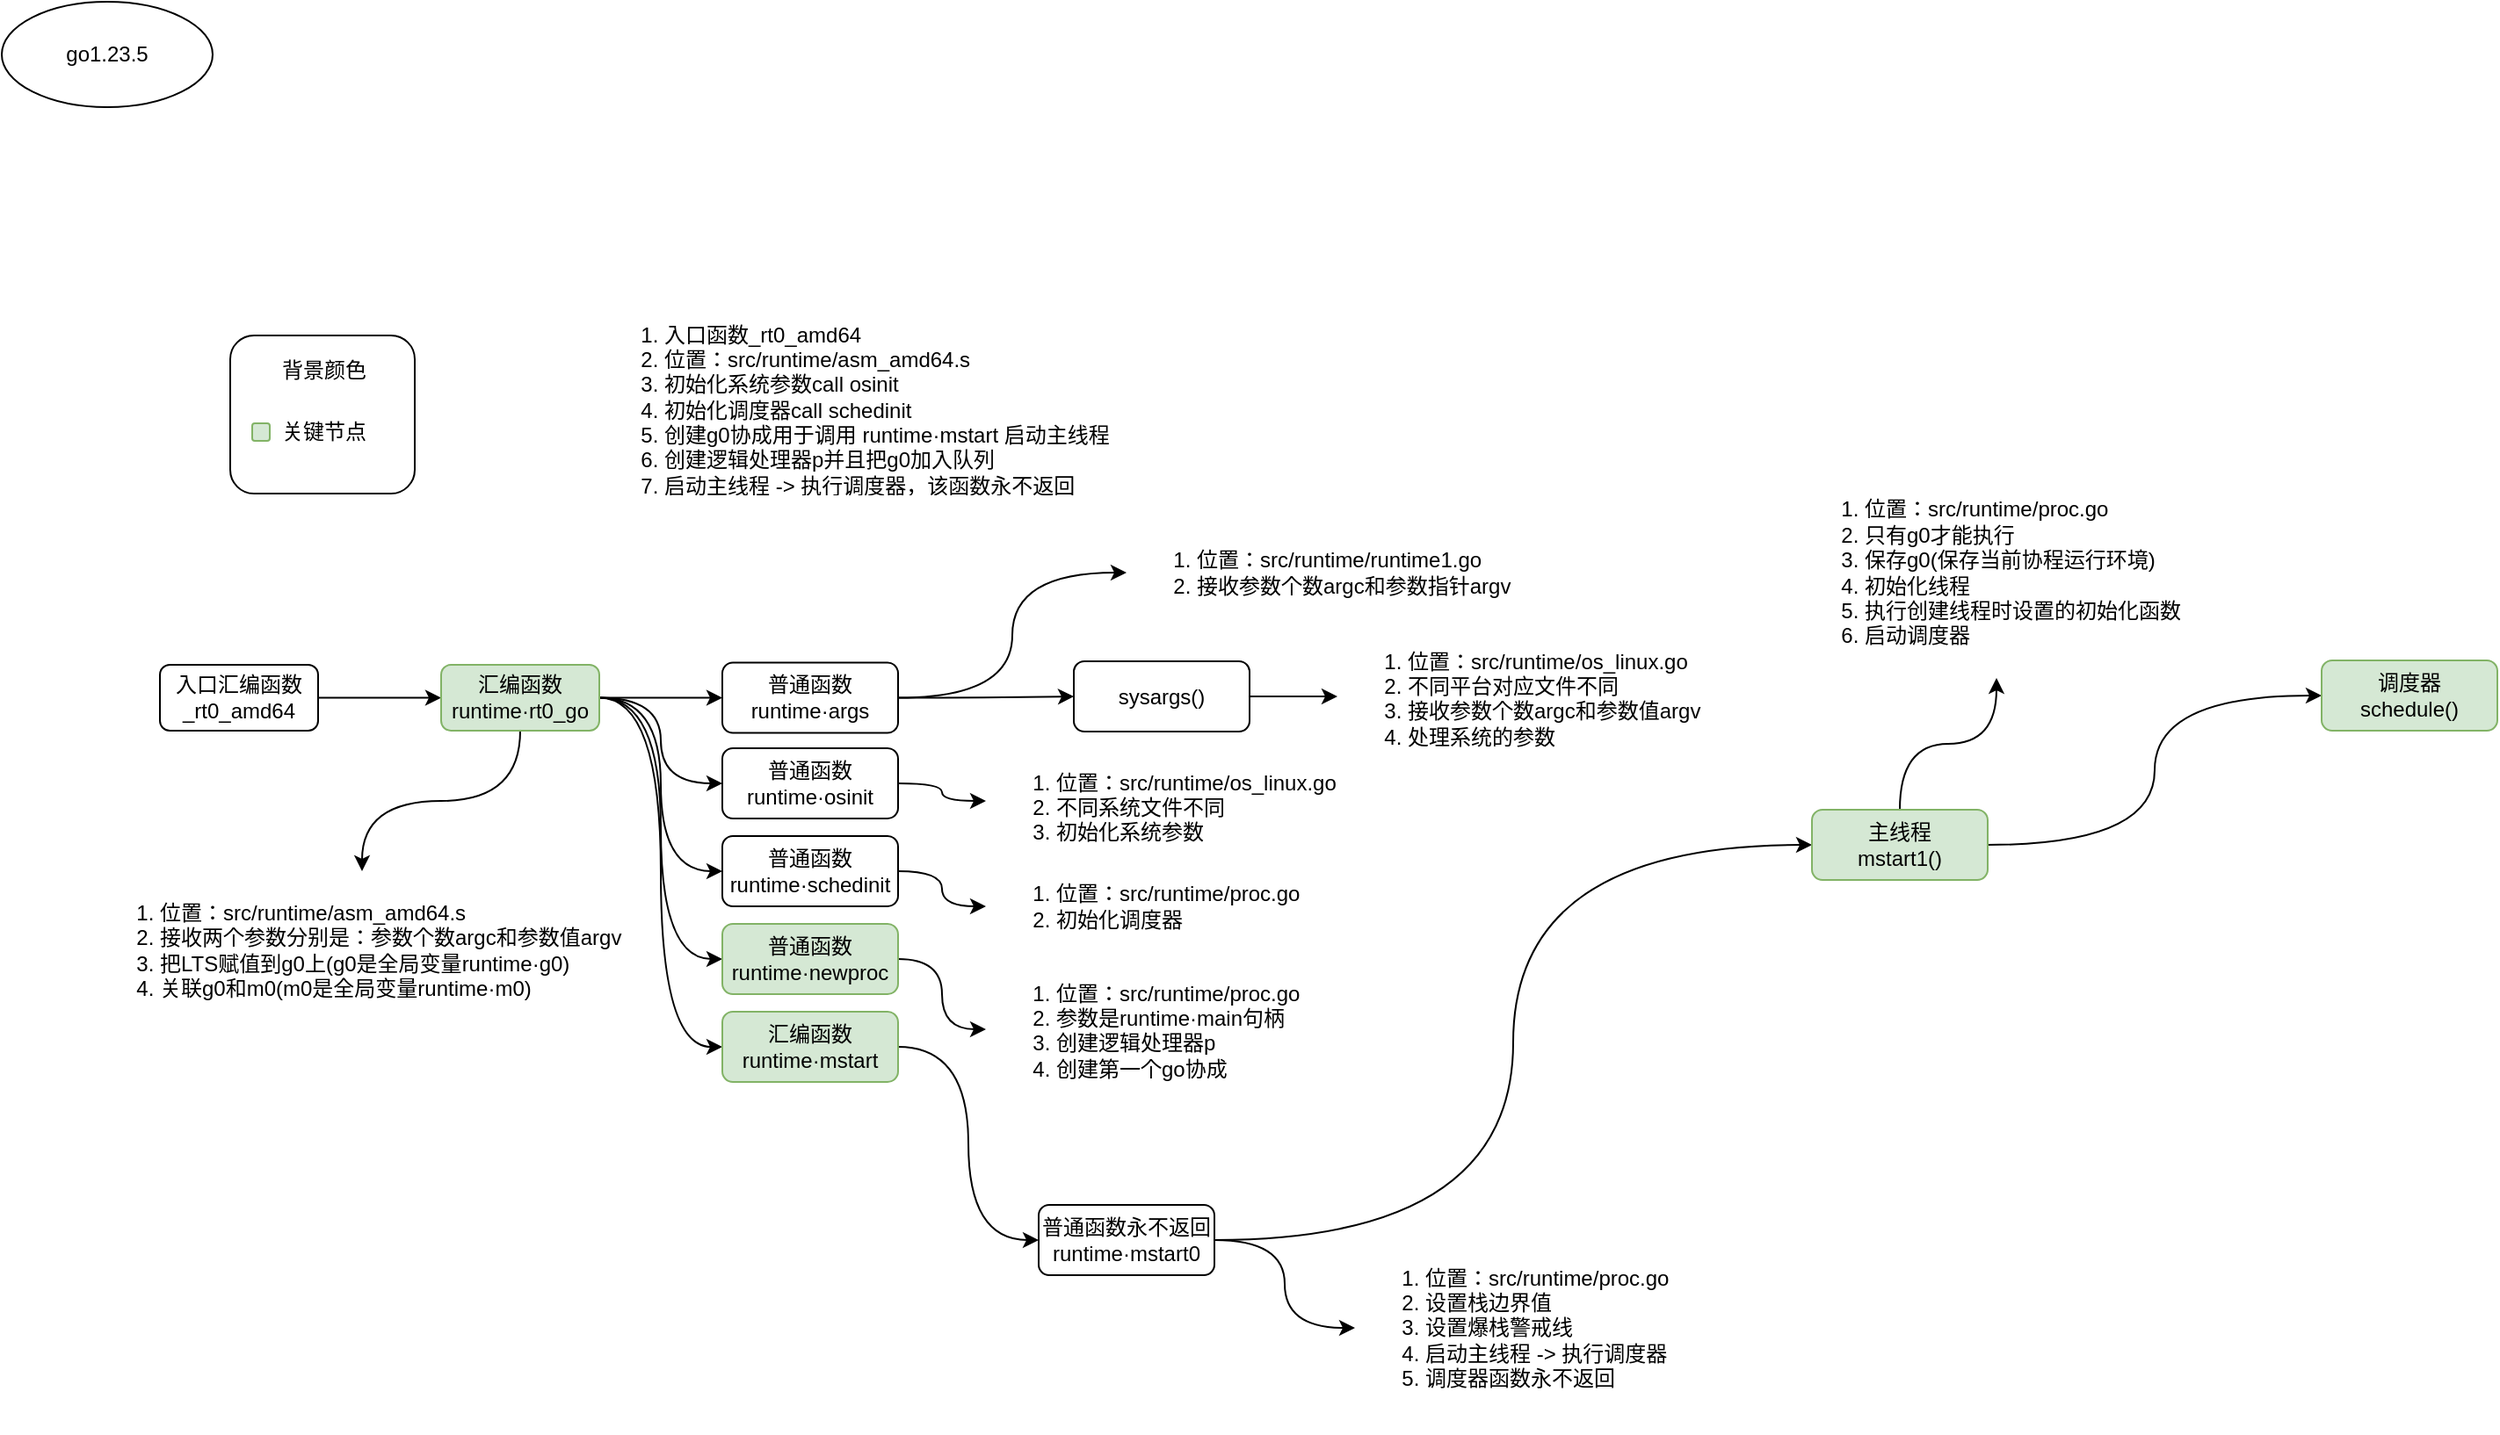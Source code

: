 <mxfile version="14.6.13" type="device"><diagram id="-mBx3Ixp7dYao347Tj0u" name="第 1 页"><mxGraphModel dx="744" dy="641" grid="1" gridSize="10" guides="1" tooltips="1" connect="1" arrows="1" fold="1" page="1" pageScale="1" pageWidth="827" pageHeight="1169" math="0" shadow="0"><root><mxCell id="0"/><mxCell id="1" parent="0"/><mxCell id="geAd1bpVaWgyXcSrwKbX-6" style="edgeStyle=orthogonalEdgeStyle;rounded=0;orthogonalLoop=1;jettySize=auto;html=1;entryX=0;entryY=0.5;entryDx=0;entryDy=0;" edge="1" parent="1" source="geAd1bpVaWgyXcSrwKbX-2" target="geAd1bpVaWgyXcSrwKbX-5"><mxGeometry relative="1" as="geometry"/></mxCell><mxCell id="geAd1bpVaWgyXcSrwKbX-2" value="入口汇编函数&lt;br&gt;_rt0_amd64" style="rounded=1;whiteSpace=wrap;html=1;" vertex="1" parent="1"><mxGeometry x="200" y="447.5" width="90" height="37.5" as="geometry"/></mxCell><mxCell id="geAd1bpVaWgyXcSrwKbX-3" value="&lt;span&gt;go1.23.5&lt;/span&gt;" style="ellipse;whiteSpace=wrap;html=1;" vertex="1" parent="1"><mxGeometry x="110" y="70" width="120" height="60" as="geometry"/></mxCell><mxCell id="geAd1bpVaWgyXcSrwKbX-38" style="edgeStyle=orthogonalEdgeStyle;curved=1;rounded=0;orthogonalLoop=1;jettySize=auto;html=1;fontSize=12;strokeWidth=1;" edge="1" parent="1" source="geAd1bpVaWgyXcSrwKbX-5" target="geAd1bpVaWgyXcSrwKbX-30"><mxGeometry relative="1" as="geometry"/></mxCell><mxCell id="geAd1bpVaWgyXcSrwKbX-53" style="edgeStyle=orthogonalEdgeStyle;curved=1;rounded=0;orthogonalLoop=1;jettySize=auto;html=1;entryX=0;entryY=0.5;entryDx=0;entryDy=0;fontSize=12;strokeWidth=1;" edge="1" parent="1" source="geAd1bpVaWgyXcSrwKbX-5" target="geAd1bpVaWgyXcSrwKbX-32"><mxGeometry relative="1" as="geometry"/></mxCell><mxCell id="geAd1bpVaWgyXcSrwKbX-54" style="edgeStyle=orthogonalEdgeStyle;curved=1;rounded=0;orthogonalLoop=1;jettySize=auto;html=1;entryX=0;entryY=0.5;entryDx=0;entryDy=0;fontSize=12;strokeWidth=1;" edge="1" parent="1" source="geAd1bpVaWgyXcSrwKbX-5" target="geAd1bpVaWgyXcSrwKbX-33"><mxGeometry relative="1" as="geometry"/></mxCell><mxCell id="geAd1bpVaWgyXcSrwKbX-55" style="edgeStyle=orthogonalEdgeStyle;curved=1;rounded=0;orthogonalLoop=1;jettySize=auto;html=1;entryX=0;entryY=0.5;entryDx=0;entryDy=0;fontSize=12;strokeWidth=1;" edge="1" parent="1" source="geAd1bpVaWgyXcSrwKbX-5" target="geAd1bpVaWgyXcSrwKbX-34"><mxGeometry relative="1" as="geometry"/></mxCell><mxCell id="geAd1bpVaWgyXcSrwKbX-56" style="edgeStyle=orthogonalEdgeStyle;curved=1;rounded=0;orthogonalLoop=1;jettySize=auto;html=1;entryX=0;entryY=0.5;entryDx=0;entryDy=0;fontSize=12;strokeWidth=1;" edge="1" parent="1" source="geAd1bpVaWgyXcSrwKbX-5" target="geAd1bpVaWgyXcSrwKbX-39"><mxGeometry relative="1" as="geometry"/></mxCell><mxCell id="geAd1bpVaWgyXcSrwKbX-57" style="edgeStyle=orthogonalEdgeStyle;curved=1;rounded=0;orthogonalLoop=1;jettySize=auto;html=1;entryX=0;entryY=0.5;entryDx=0;entryDy=0;fontSize=12;strokeWidth=1;" edge="1" parent="1" source="geAd1bpVaWgyXcSrwKbX-5" target="geAd1bpVaWgyXcSrwKbX-40"><mxGeometry relative="1" as="geometry"/></mxCell><mxCell id="geAd1bpVaWgyXcSrwKbX-5" value="汇编函数&lt;br&gt;runtime·rt0_go" style="rounded=1;whiteSpace=wrap;html=1;fillColor=#d5e8d4;strokeColor=#82b366;" vertex="1" parent="1"><mxGeometry x="360" y="447.5" width="90" height="37.5" as="geometry"/></mxCell><mxCell id="geAd1bpVaWgyXcSrwKbX-30" value="&lt;ol style=&quot;font-size: 12px&quot;&gt;&lt;li style=&quot;font-size: 12px&quot;&gt;位置：src/runtime/asm_amd64.s&lt;/li&gt;&lt;li style=&quot;font-size: 12px&quot;&gt;接收两个参数分别是：参数个数argc和参数值argv&lt;/li&gt;&lt;li style=&quot;font-size: 12px&quot;&gt;把LTS赋值到g0上(g0是全局变量&lt;span style=&quot;font-size: 12px&quot;&gt;runtime·g0)&lt;/span&gt;&lt;/li&gt;&lt;li style=&quot;font-size: 12px&quot;&gt;&lt;span style=&quot;font-size: 12px&quot;&gt;关联g0和m0(m0是全局变量runtime·m0)&lt;/span&gt;&lt;/li&gt;&lt;/ol&gt;" style="text;strokeColor=none;fillColor=none;html=1;verticalAlign=middle;overflow=hidden;align=left;spacing=0;labelBorderColor=none;labelBackgroundColor=none;imageWidth=24;imageHeight=24;arcSize=12;fontSize=12;absoluteArcSize=0;fillOpacity=100;" vertex="1" parent="1"><mxGeometry x="160" y="565" width="310" height="90" as="geometry"/></mxCell><mxCell id="geAd1bpVaWgyXcSrwKbX-60" style="edgeStyle=orthogonalEdgeStyle;curved=1;rounded=0;orthogonalLoop=1;jettySize=auto;html=1;entryX=0;entryY=0.5;entryDx=0;entryDy=0;fontSize=12;strokeWidth=1;" edge="1" parent="1" source="geAd1bpVaWgyXcSrwKbX-32" target="geAd1bpVaWgyXcSrwKbX-59"><mxGeometry relative="1" as="geometry"/></mxCell><mxCell id="geAd1bpVaWgyXcSrwKbX-62" style="edgeStyle=orthogonalEdgeStyle;curved=1;rounded=0;orthogonalLoop=1;jettySize=auto;html=1;fontSize=12;strokeWidth=1;" edge="1" parent="1" source="geAd1bpVaWgyXcSrwKbX-32" target="geAd1bpVaWgyXcSrwKbX-61"><mxGeometry relative="1" as="geometry"/></mxCell><mxCell id="geAd1bpVaWgyXcSrwKbX-32" value="普通函数&lt;br&gt;runtime·args" style="rounded=1;whiteSpace=wrap;html=1;labelBackgroundColor=none;align=center;" vertex="1" parent="1"><mxGeometry x="520" y="446.25" width="100" height="40" as="geometry"/></mxCell><mxCell id="geAd1bpVaWgyXcSrwKbX-69" style="edgeStyle=orthogonalEdgeStyle;curved=1;rounded=0;orthogonalLoop=1;jettySize=auto;html=1;fontSize=12;strokeWidth=1;" edge="1" parent="1" source="geAd1bpVaWgyXcSrwKbX-33" target="geAd1bpVaWgyXcSrwKbX-67"><mxGeometry relative="1" as="geometry"/></mxCell><mxCell id="geAd1bpVaWgyXcSrwKbX-33" value="普通函数&lt;br&gt;runtime·osinit" style="rounded=1;whiteSpace=wrap;html=1;labelBackgroundColor=none;align=center;" vertex="1" parent="1"><mxGeometry x="520" y="495" width="100" height="40" as="geometry"/></mxCell><mxCell id="geAd1bpVaWgyXcSrwKbX-68" style="edgeStyle=orthogonalEdgeStyle;curved=1;rounded=0;orthogonalLoop=1;jettySize=auto;html=1;fontSize=12;strokeWidth=1;" edge="1" parent="1" source="geAd1bpVaWgyXcSrwKbX-34" target="geAd1bpVaWgyXcSrwKbX-66"><mxGeometry relative="1" as="geometry"/></mxCell><mxCell id="geAd1bpVaWgyXcSrwKbX-34" value="普通函数&lt;br&gt;runtime·schedinit" style="rounded=1;whiteSpace=wrap;html=1;labelBackgroundColor=none;align=center;" vertex="1" parent="1"><mxGeometry x="520" y="545" width="100" height="40" as="geometry"/></mxCell><mxCell id="geAd1bpVaWgyXcSrwKbX-49" style="edgeStyle=orthogonalEdgeStyle;curved=1;rounded=0;orthogonalLoop=1;jettySize=auto;html=1;entryX=0;entryY=0.5;entryDx=0;entryDy=0;fontSize=12;strokeWidth=1;" edge="1" parent="1" source="geAd1bpVaWgyXcSrwKbX-39" target="geAd1bpVaWgyXcSrwKbX-48"><mxGeometry relative="1" as="geometry"/></mxCell><mxCell id="geAd1bpVaWgyXcSrwKbX-39" value="普通函数&lt;br&gt;runtime·newproc" style="rounded=1;whiteSpace=wrap;html=1;labelBackgroundColor=none;align=center;fillColor=#d5e8d4;strokeColor=#82b366;" vertex="1" parent="1"><mxGeometry x="520" y="595" width="100" height="40" as="geometry"/></mxCell><mxCell id="geAd1bpVaWgyXcSrwKbX-52" style="edgeStyle=orthogonalEdgeStyle;curved=1;rounded=0;orthogonalLoop=1;jettySize=auto;html=1;entryX=0;entryY=0.5;entryDx=0;entryDy=0;fontSize=12;strokeWidth=1;" edge="1" parent="1" source="geAd1bpVaWgyXcSrwKbX-40" target="geAd1bpVaWgyXcSrwKbX-45"><mxGeometry relative="1" as="geometry"/></mxCell><mxCell id="geAd1bpVaWgyXcSrwKbX-40" value="汇编函数&lt;br&gt;runtime·mstart" style="rounded=1;whiteSpace=wrap;html=1;labelBackgroundColor=none;align=center;fillColor=#d5e8d4;strokeColor=#82b366;" vertex="1" parent="1"><mxGeometry x="520" y="645" width="100" height="40" as="geometry"/></mxCell><mxCell id="geAd1bpVaWgyXcSrwKbX-71" style="edgeStyle=orthogonalEdgeStyle;curved=1;rounded=0;orthogonalLoop=1;jettySize=auto;html=1;entryX=0;entryY=0.5;entryDx=0;entryDy=0;fontSize=12;strokeWidth=1;" edge="1" parent="1" source="geAd1bpVaWgyXcSrwKbX-45" target="geAd1bpVaWgyXcSrwKbX-70"><mxGeometry relative="1" as="geometry"/></mxCell><mxCell id="geAd1bpVaWgyXcSrwKbX-73" style="edgeStyle=orthogonalEdgeStyle;curved=1;rounded=0;orthogonalLoop=1;jettySize=auto;html=1;entryX=0;entryY=0.5;entryDx=0;entryDy=0;fontSize=12;strokeWidth=1;" edge="1" parent="1" source="geAd1bpVaWgyXcSrwKbX-45" target="geAd1bpVaWgyXcSrwKbX-72"><mxGeometry relative="1" as="geometry"/></mxCell><mxCell id="geAd1bpVaWgyXcSrwKbX-45" value="&lt;span&gt;普通函数永不返回&lt;/span&gt;&lt;br&gt;runtime·mstart0" style="rounded=1;whiteSpace=wrap;html=1;labelBackgroundColor=none;align=center;" vertex="1" parent="1"><mxGeometry x="700" y="755" width="100" height="40" as="geometry"/></mxCell><mxCell id="geAd1bpVaWgyXcSrwKbX-48" value="&lt;ol&gt;&lt;li&gt;&lt;span style=&quot;font-size: 12px ; text-align: center&quot;&gt;位置：&lt;/span&gt;src/runtime/proc.go&lt;/li&gt;&lt;li style=&quot;font-size: 12px&quot;&gt;&lt;span style=&quot;text-align: center&quot;&gt;参数是runtime·main句柄&lt;/span&gt;&lt;br&gt;&lt;/li&gt;&lt;li style=&quot;font-size: 12px&quot;&gt;创建逻辑处理器p&lt;/li&gt;&lt;li style=&quot;font-size: 12px&quot;&gt;创建第一个go协成&lt;/li&gt;&lt;/ol&gt;" style="text;strokeColor=none;fillColor=none;html=1;verticalAlign=middle;overflow=hidden;align=left;spacing=0;labelBorderColor=none;labelBackgroundColor=none;imageWidth=24;imageHeight=24;arcSize=12;fontSize=12;absoluteArcSize=0;fillOpacity=100;" vertex="1" parent="1"><mxGeometry x="670" y="615" width="190" height="80" as="geometry"/></mxCell><mxCell id="geAd1bpVaWgyXcSrwKbX-59" value="&lt;ol&gt;&lt;li&gt;&lt;span style=&quot;font-size: 12px ; text-align: center&quot;&gt;位置：&lt;/span&gt;src/runtime/runtime1.go&lt;/li&gt;&lt;li style=&quot;font-size: 12px&quot;&gt;接收参数个数argc和参数指针argv&lt;/li&gt;&lt;/ol&gt;" style="text;strokeColor=none;fillColor=none;html=1;verticalAlign=middle;overflow=hidden;align=left;spacing=0;labelBorderColor=none;labelBackgroundColor=none;imageWidth=24;imageHeight=24;arcSize=12;fontSize=12;absoluteArcSize=0;fillOpacity=100;" vertex="1" parent="1"><mxGeometry x="750" y="355" width="240" height="80" as="geometry"/></mxCell><mxCell id="geAd1bpVaWgyXcSrwKbX-64" style="edgeStyle=orthogonalEdgeStyle;curved=1;rounded=0;orthogonalLoop=1;jettySize=auto;html=1;fontSize=12;strokeWidth=1;" edge="1" parent="1" source="geAd1bpVaWgyXcSrwKbX-61" target="geAd1bpVaWgyXcSrwKbX-63"><mxGeometry relative="1" as="geometry"/></mxCell><mxCell id="geAd1bpVaWgyXcSrwKbX-61" value="sysargs()" style="rounded=1;whiteSpace=wrap;html=1;labelBackgroundColor=none;align=center;" vertex="1" parent="1"><mxGeometry x="720" y="445.5" width="100" height="40" as="geometry"/></mxCell><mxCell id="geAd1bpVaWgyXcSrwKbX-63" value="&lt;ol&gt;&lt;li&gt;&lt;span style=&quot;font-size: 12px ; text-align: center&quot;&gt;位置：&lt;/span&gt;src/runtime/os_linux.go&lt;/li&gt;&lt;li&gt;不同平台对应文件不同&lt;/li&gt;&lt;li style=&quot;font-size: 12px&quot;&gt;接收参数个数argc和参数值argv&lt;/li&gt;&lt;li style=&quot;font-size: 12px&quot;&gt;处理系统的参数&lt;/li&gt;&lt;/ol&gt;" style="text;strokeColor=none;fillColor=none;html=1;verticalAlign=middle;overflow=hidden;align=left;spacing=0;labelBorderColor=none;labelBackgroundColor=none;imageWidth=24;imageHeight=24;arcSize=12;fontSize=12;absoluteArcSize=0;fillOpacity=100;" vertex="1" parent="1"><mxGeometry x="870" y="425.5" width="240" height="80" as="geometry"/></mxCell><mxCell id="geAd1bpVaWgyXcSrwKbX-65" value="&lt;ol&gt;&lt;li&gt;&lt;span style=&quot;text-align: center&quot;&gt;入口函数_rt0_amd64&lt;/span&gt;&lt;br&gt;&lt;/li&gt;&lt;li&gt;位置：src/runtime/asm_amd64.s&lt;/li&gt;&lt;li&gt;初始化系统参数call osinit&lt;/li&gt;&lt;li style=&quot;font-size: 12px&quot;&gt;初始化调度器call schedinit&lt;/li&gt;&lt;li style=&quot;font-size: 12px&quot;&gt;&lt;span&gt;创建g0协成用于&lt;/span&gt;&lt;span&gt;调用 runtime·mstart 启动主线程&lt;/span&gt;&lt;/li&gt;&lt;li style=&quot;font-size: 12px&quot;&gt;&lt;span&gt;创建逻辑处理器p并且把g0加入队列&lt;/span&gt;&lt;br&gt;&lt;/li&gt;&lt;li&gt;启动主线程 -&amp;gt; 执行调度器，该函数永不返回&lt;br&gt;&lt;/li&gt;&lt;/ol&gt;" style="text;strokeColor=none;fillColor=none;html=1;verticalAlign=middle;overflow=hidden;align=left;spacing=0;labelBorderColor=none;labelBackgroundColor=none;imageWidth=24;imageHeight=24;arcSize=12;fontSize=12;absoluteArcSize=0;fillOpacity=100;" vertex="1" parent="1"><mxGeometry x="447" y="240" width="380" height="110" as="geometry"/></mxCell><mxCell id="geAd1bpVaWgyXcSrwKbX-66" value="&lt;ol&gt;&lt;li&gt;&lt;span style=&quot;font-size: 12px;&quot;&gt;位置：&lt;/span&gt;src/runtime/proc.go&lt;/li&gt;&lt;li style=&quot;font-size: 12px;&quot;&gt;初始化调度器&lt;/li&gt;&lt;/ol&gt;" style="text;strokeColor=none;fillColor=none;html=1;verticalAlign=middle;overflow=hidden;align=left;spacing=0;labelBorderColor=none;labelBackgroundColor=none;imageWidth=24;imageHeight=24;arcSize=12;fontSize=12;absoluteArcSize=0;fillOpacity=100;" vertex="1" parent="1"><mxGeometry x="670" y="555" width="190" height="60" as="geometry"/></mxCell><mxCell id="geAd1bpVaWgyXcSrwKbX-67" value="&lt;ol&gt;&lt;li&gt;&lt;span style=&quot;font-size: 12px&quot;&gt;位置：&lt;/span&gt;src/runtime/os_linux.go&lt;/li&gt;&lt;li&gt;不同系统文件不同&lt;/li&gt;&lt;li style=&quot;font-size: 12px&quot;&gt;初始化系统参数&lt;/li&gt;&lt;/ol&gt;" style="text;strokeColor=none;fillColor=none;html=1;verticalAlign=middle;overflow=hidden;align=left;spacing=0;labelBorderColor=none;labelBackgroundColor=none;imageWidth=24;imageHeight=24;arcSize=12;fontSize=12;absoluteArcSize=0;fillOpacity=100;" vertex="1" parent="1"><mxGeometry x="670" y="495" width="210" height="60" as="geometry"/></mxCell><mxCell id="geAd1bpVaWgyXcSrwKbX-70" value="&lt;ol&gt;&lt;li&gt;&lt;span style=&quot;font-size: 12px ; text-align: center&quot;&gt;位置：&lt;/span&gt;src/runtime/proc.go&lt;/li&gt;&lt;li&gt;设置栈边界值&lt;/li&gt;&lt;li&gt;设置爆栈警戒线&lt;/li&gt;&lt;li&gt;启动主线程 -&amp;gt; 执行调度器&lt;/li&gt;&lt;li&gt;调度器函数永不返回&lt;br&gt;&lt;/li&gt;&lt;/ol&gt;" style="text;strokeColor=none;fillColor=none;html=1;verticalAlign=middle;overflow=hidden;align=left;spacing=0;labelBorderColor=none;labelBackgroundColor=none;imageWidth=24;imageHeight=24;arcSize=12;fontSize=12;absoluteArcSize=0;fillOpacity=100;" vertex="1" parent="1"><mxGeometry x="880" y="765" width="200" height="120" as="geometry"/></mxCell><mxCell id="geAd1bpVaWgyXcSrwKbX-75" style="edgeStyle=orthogonalEdgeStyle;curved=1;rounded=0;orthogonalLoop=1;jettySize=auto;html=1;entryX=0.5;entryY=1;entryDx=0;entryDy=0;fontSize=12;strokeWidth=1;" edge="1" parent="1" source="geAd1bpVaWgyXcSrwKbX-72" target="geAd1bpVaWgyXcSrwKbX-74"><mxGeometry relative="1" as="geometry"/></mxCell><mxCell id="geAd1bpVaWgyXcSrwKbX-77" style="edgeStyle=orthogonalEdgeStyle;curved=1;rounded=0;orthogonalLoop=1;jettySize=auto;html=1;entryX=0;entryY=0.5;entryDx=0;entryDy=0;fontSize=12;strokeWidth=1;" edge="1" parent="1" source="geAd1bpVaWgyXcSrwKbX-72" target="geAd1bpVaWgyXcSrwKbX-76"><mxGeometry relative="1" as="geometry"/></mxCell><mxCell id="geAd1bpVaWgyXcSrwKbX-72" value="主线程&lt;br&gt;mstart1()" style="rounded=1;whiteSpace=wrap;html=1;labelBackgroundColor=none;fontSize=12;align=center;fillColor=#d5e8d4;strokeColor=#82b366;" vertex="1" parent="1"><mxGeometry x="1140" y="530" width="100" height="40" as="geometry"/></mxCell><mxCell id="geAd1bpVaWgyXcSrwKbX-74" value="&lt;ol&gt;&lt;li&gt;&lt;span style=&quot;font-size: 12px ; text-align: center&quot;&gt;位置：&lt;/span&gt;src/runtime/proc.go&lt;/li&gt;&lt;li&gt;只有g0才能执行&lt;/li&gt;&lt;li&gt;保存g0(保存当前协程运行环境)&lt;/li&gt;&lt;li&gt;初始化线程&lt;/li&gt;&lt;li&gt;执行创建线程时设置的初始化函数&lt;/li&gt;&lt;li&gt;启动调度器&lt;/li&gt;&lt;/ol&gt;" style="text;strokeColor=none;fillColor=none;html=1;verticalAlign=middle;overflow=hidden;align=left;spacing=0;labelBorderColor=none;labelBackgroundColor=none;imageWidth=24;imageHeight=24;arcSize=12;fontSize=12;absoluteArcSize=0;fillOpacity=100;" vertex="1" parent="1"><mxGeometry x="1130" y="335" width="230" height="120" as="geometry"/></mxCell><mxCell id="geAd1bpVaWgyXcSrwKbX-76" value="调度器&lt;br&gt;schedule()" style="rounded=1;whiteSpace=wrap;html=1;labelBackgroundColor=none;fontSize=12;align=center;fillColor=#d5e8d4;strokeColor=#82b366;" vertex="1" parent="1"><mxGeometry x="1430" y="445" width="100" height="40" as="geometry"/></mxCell><mxCell id="geAd1bpVaWgyXcSrwKbX-85" value="" style="group" vertex="1" connectable="0" parent="1"><mxGeometry x="240" y="260" width="105" height="90" as="geometry"/></mxCell><mxCell id="geAd1bpVaWgyXcSrwKbX-83" value="" style="rounded=1;whiteSpace=wrap;html=1;labelBackgroundColor=none;fontSize=12;align=center;fillColor=none;" vertex="1" parent="geAd1bpVaWgyXcSrwKbX-85"><mxGeometry width="105" height="90" as="geometry"/></mxCell><mxCell id="geAd1bpVaWgyXcSrwKbX-78" value="" style="rounded=1;whiteSpace=wrap;html=1;fillColor=#d5e8d4;strokeColor=#82b366;" vertex="1" parent="geAd1bpVaWgyXcSrwKbX-85"><mxGeometry x="12.5" y="50" width="10" height="10" as="geometry"/></mxCell><mxCell id="geAd1bpVaWgyXcSrwKbX-79" value="关键节点" style="text;html=1;align=center;verticalAlign=middle;resizable=0;points=[];autosize=1;strokeColor=none;fontSize=12;" vertex="1" parent="geAd1bpVaWgyXcSrwKbX-85"><mxGeometry x="22.5" y="45" width="60" height="20" as="geometry"/></mxCell><mxCell id="geAd1bpVaWgyXcSrwKbX-82" value="背景颜色" style="text;html=1;align=center;verticalAlign=middle;resizable=0;points=[];autosize=1;strokeColor=none;fontSize=12;" vertex="1" parent="geAd1bpVaWgyXcSrwKbX-85"><mxGeometry x="22.5" y="10" width="60" height="20" as="geometry"/></mxCell></root></mxGraphModel></diagram></mxfile>